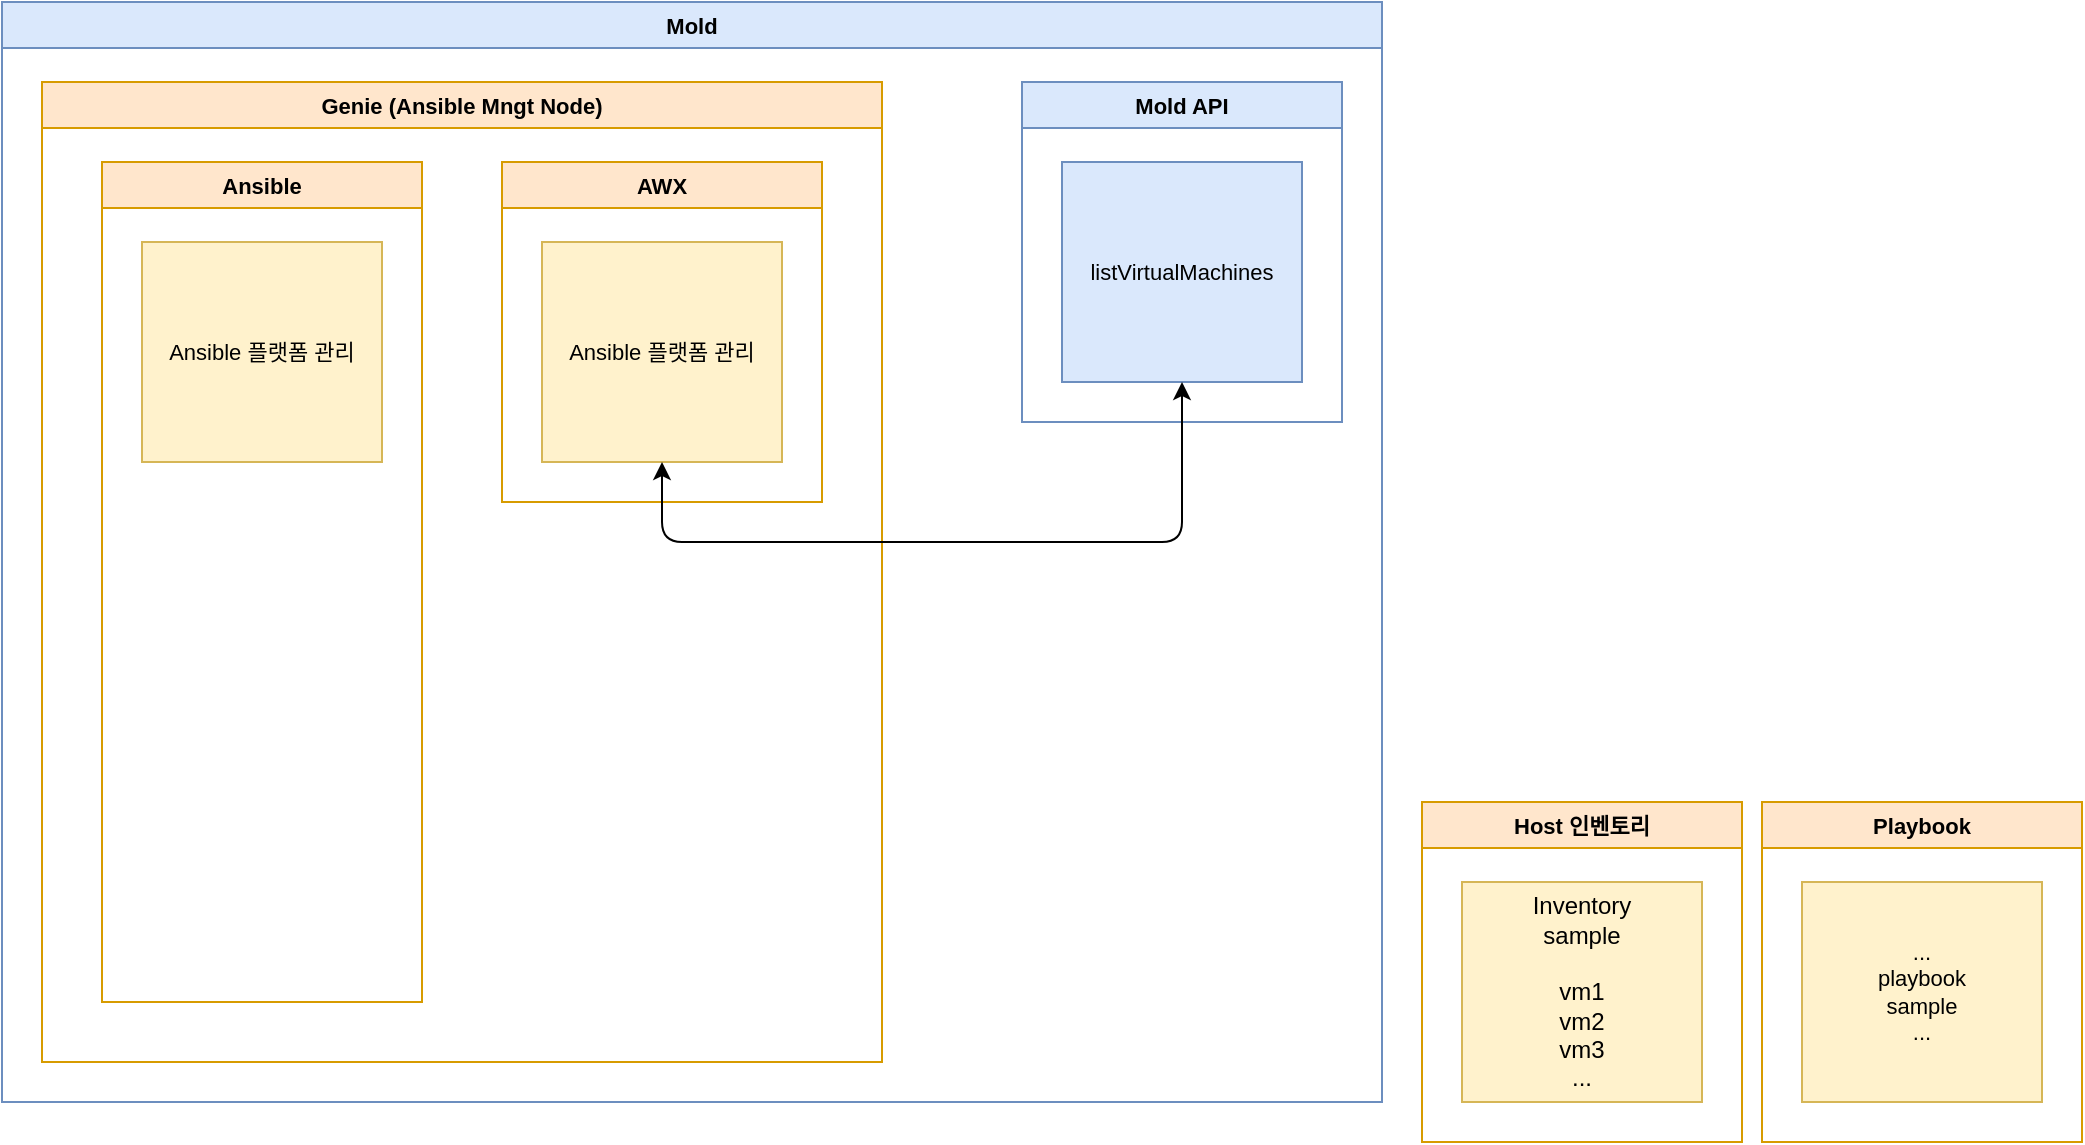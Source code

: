 <mxfile version="16.4.5" type="github">
  <diagram id="2bAznApdGgNUuWqxyC43" name="페이지-1">
    <mxGraphModel dx="1031" dy="703" grid="1" gridSize="10" guides="1" tooltips="1" connect="1" arrows="1" fold="1" page="1" pageScale="1" pageWidth="1169" pageHeight="827" math="0" shadow="0">
      <root>
        <mxCell id="0" />
        <mxCell id="1" parent="0" />
        <mxCell id="uKwqtShbSjY22pOxoT1e-37" value="Mold" style="swimlane;fontSize=11;fillColor=#dae8fc;strokeColor=#6c8ebf;" vertex="1" parent="1">
          <mxGeometry x="120" y="20" width="690" height="550" as="geometry" />
        </mxCell>
        <mxCell id="uKwqtShbSjY22pOxoT1e-43" value="Genie (Ansible Mngt Node)" style="swimlane;fontSize=11;fillColor=#ffe6cc;strokeColor=#d79b00;" vertex="1" parent="uKwqtShbSjY22pOxoT1e-37">
          <mxGeometry x="20" y="40" width="420" height="490" as="geometry" />
        </mxCell>
        <mxCell id="uKwqtShbSjY22pOxoT1e-41" value="AWX" style="swimlane;fontSize=11;fillColor=#ffe6cc;strokeColor=#d79b00;" vertex="1" parent="uKwqtShbSjY22pOxoT1e-43">
          <mxGeometry x="230" y="40" width="160" height="170" as="geometry" />
        </mxCell>
        <mxCell id="uKwqtShbSjY22pOxoT1e-42" value="&lt;div style=&quot;font-size: 11px&quot;&gt;Ansible 플랫폼 관리&lt;/div&gt;" style="rounded=0;whiteSpace=wrap;html=1;fillColor=#fff2cc;strokeColor=#d6b656;" vertex="1" parent="uKwqtShbSjY22pOxoT1e-41">
          <mxGeometry x="20" y="40" width="120" height="110" as="geometry" />
        </mxCell>
        <mxCell id="uKwqtShbSjY22pOxoT1e-52" value="Ansible" style="swimlane;fontSize=11;fillColor=#ffe6cc;strokeColor=#d79b00;" vertex="1" parent="uKwqtShbSjY22pOxoT1e-43">
          <mxGeometry x="30" y="40" width="160" height="420" as="geometry" />
        </mxCell>
        <mxCell id="uKwqtShbSjY22pOxoT1e-53" value="&lt;div style=&quot;font-size: 11px&quot;&gt;Ansible 플랫폼 관리&lt;/div&gt;" style="rounded=0;whiteSpace=wrap;html=1;fillColor=#fff2cc;strokeColor=#d6b656;" vertex="1" parent="uKwqtShbSjY22pOxoT1e-52">
          <mxGeometry x="20" y="40" width="120" height="110" as="geometry" />
        </mxCell>
        <mxCell id="uKwqtShbSjY22pOxoT1e-47" value="Mold API" style="swimlane;fontSize=11;fillColor=#dae8fc;strokeColor=#6c8ebf;" vertex="1" parent="uKwqtShbSjY22pOxoT1e-37">
          <mxGeometry x="510" y="40" width="160" height="170" as="geometry" />
        </mxCell>
        <mxCell id="uKwqtShbSjY22pOxoT1e-48" value="&lt;div&gt;&lt;span style=&quot;font-size: 11px&quot;&gt;listVirtualMachines&lt;/span&gt;&lt;br&gt;&lt;/div&gt;" style="rounded=0;whiteSpace=wrap;html=1;fillColor=#dae8fc;strokeColor=#6c8ebf;" vertex="1" parent="uKwqtShbSjY22pOxoT1e-47">
          <mxGeometry x="20" y="40" width="120" height="110" as="geometry" />
        </mxCell>
        <mxCell id="uKwqtShbSjY22pOxoT1e-55" style="edgeStyle=orthogonalEdgeStyle;rounded=1;orthogonalLoop=1;jettySize=auto;html=1;exitX=0.5;exitY=1;exitDx=0;exitDy=0;entryX=0.5;entryY=1;entryDx=0;entryDy=0;fontSize=11;startArrow=classic;startFill=1;" edge="1" parent="uKwqtShbSjY22pOxoT1e-37" source="uKwqtShbSjY22pOxoT1e-48" target="uKwqtShbSjY22pOxoT1e-42">
          <mxGeometry relative="1" as="geometry">
            <Array as="points">
              <mxPoint x="590" y="270" />
              <mxPoint x="330" y="270" />
            </Array>
          </mxGeometry>
        </mxCell>
        <mxCell id="uKwqtShbSjY22pOxoT1e-39" value="Playbook" style="swimlane;fontSize=11;fillColor=#ffe6cc;strokeColor=#d79b00;" vertex="1" parent="1">
          <mxGeometry x="1000" y="420" width="160" height="170" as="geometry" />
        </mxCell>
        <mxCell id="uKwqtShbSjY22pOxoT1e-40" value="&lt;div style=&quot;font-size: 11px&quot;&gt;...&lt;/div&gt;&lt;div style=&quot;font-size: 11px&quot;&gt;playbook&lt;/div&gt;&lt;div style=&quot;font-size: 11px&quot;&gt;sample&lt;/div&gt;&lt;div style=&quot;font-size: 11px&quot;&gt;...&lt;/div&gt;" style="rounded=0;whiteSpace=wrap;html=1;fillColor=#fff2cc;strokeColor=#d6b656;" vertex="1" parent="uKwqtShbSjY22pOxoT1e-39">
          <mxGeometry x="20" y="40" width="120" height="110" as="geometry" />
        </mxCell>
        <mxCell id="uKwqtShbSjY22pOxoT1e-27" value="Host 인벤토리" style="swimlane;fontSize=11;fillColor=#ffe6cc;strokeColor=#d79b00;" vertex="1" parent="1">
          <mxGeometry x="830" y="420" width="160" height="170" as="geometry" />
        </mxCell>
        <mxCell id="uKwqtShbSjY22pOxoT1e-31" value="Inventory&lt;br&gt;sample&lt;br&gt;&lt;br&gt;vm1&lt;br&gt;vm2&lt;br&gt;vm3&lt;br&gt;..." style="rounded=0;whiteSpace=wrap;html=1;fillColor=#fff2cc;strokeColor=#d6b656;" vertex="1" parent="uKwqtShbSjY22pOxoT1e-27">
          <mxGeometry x="20" y="40" width="120" height="110" as="geometry" />
        </mxCell>
      </root>
    </mxGraphModel>
  </diagram>
</mxfile>
